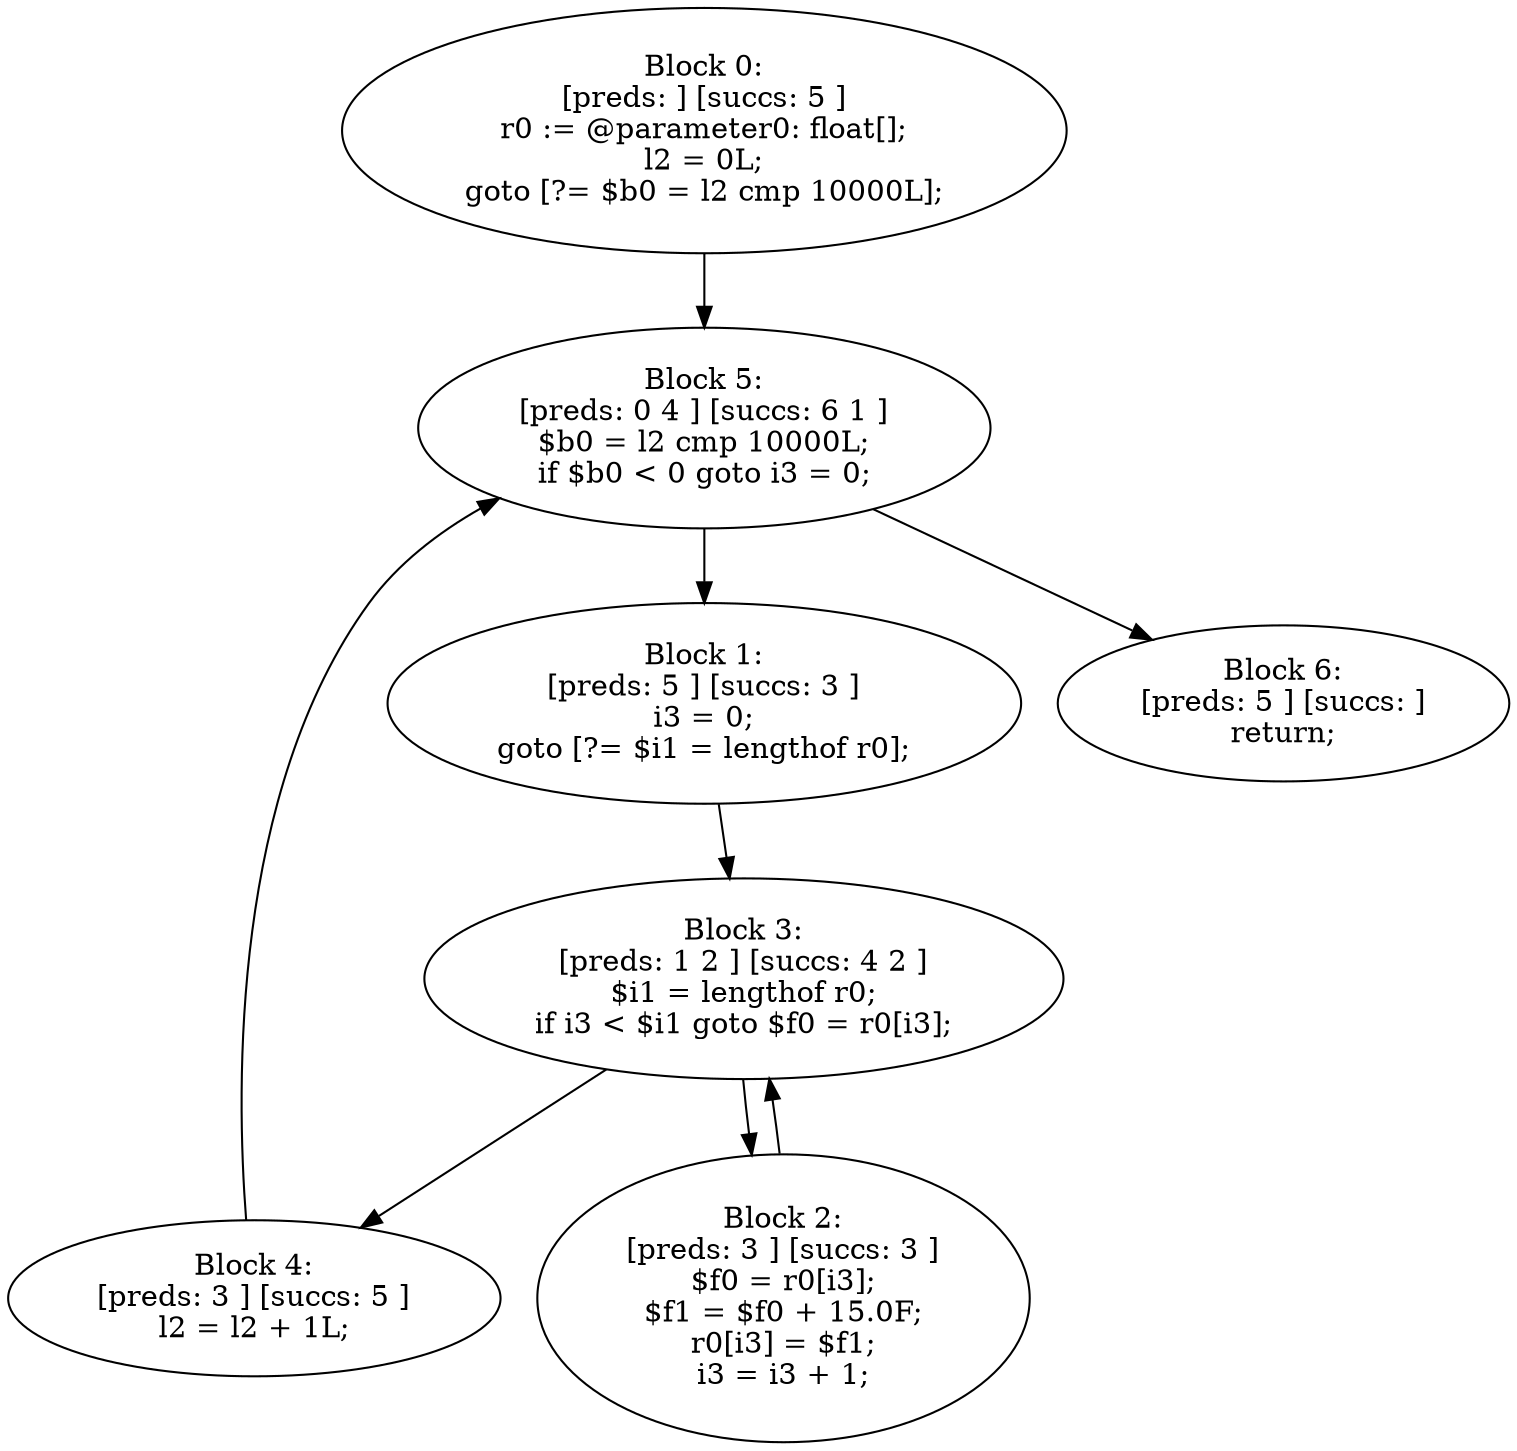 digraph "unitGraph" {
    "Block 0:
[preds: ] [succs: 5 ]
r0 := @parameter0: float[];
l2 = 0L;
goto [?= $b0 = l2 cmp 10000L];
"
    "Block 1:
[preds: 5 ] [succs: 3 ]
i3 = 0;
goto [?= $i1 = lengthof r0];
"
    "Block 2:
[preds: 3 ] [succs: 3 ]
$f0 = r0[i3];
$f1 = $f0 + 15.0F;
r0[i3] = $f1;
i3 = i3 + 1;
"
    "Block 3:
[preds: 1 2 ] [succs: 4 2 ]
$i1 = lengthof r0;
if i3 < $i1 goto $f0 = r0[i3];
"
    "Block 4:
[preds: 3 ] [succs: 5 ]
l2 = l2 + 1L;
"
    "Block 5:
[preds: 0 4 ] [succs: 6 1 ]
$b0 = l2 cmp 10000L;
if $b0 < 0 goto i3 = 0;
"
    "Block 6:
[preds: 5 ] [succs: ]
return;
"
    "Block 0:
[preds: ] [succs: 5 ]
r0 := @parameter0: float[];
l2 = 0L;
goto [?= $b0 = l2 cmp 10000L];
"->"Block 5:
[preds: 0 4 ] [succs: 6 1 ]
$b0 = l2 cmp 10000L;
if $b0 < 0 goto i3 = 0;
";
    "Block 1:
[preds: 5 ] [succs: 3 ]
i3 = 0;
goto [?= $i1 = lengthof r0];
"->"Block 3:
[preds: 1 2 ] [succs: 4 2 ]
$i1 = lengthof r0;
if i3 < $i1 goto $f0 = r0[i3];
";
    "Block 2:
[preds: 3 ] [succs: 3 ]
$f0 = r0[i3];
$f1 = $f0 + 15.0F;
r0[i3] = $f1;
i3 = i3 + 1;
"->"Block 3:
[preds: 1 2 ] [succs: 4 2 ]
$i1 = lengthof r0;
if i3 < $i1 goto $f0 = r0[i3];
";
    "Block 3:
[preds: 1 2 ] [succs: 4 2 ]
$i1 = lengthof r0;
if i3 < $i1 goto $f0 = r0[i3];
"->"Block 4:
[preds: 3 ] [succs: 5 ]
l2 = l2 + 1L;
";
    "Block 3:
[preds: 1 2 ] [succs: 4 2 ]
$i1 = lengthof r0;
if i3 < $i1 goto $f0 = r0[i3];
"->"Block 2:
[preds: 3 ] [succs: 3 ]
$f0 = r0[i3];
$f1 = $f0 + 15.0F;
r0[i3] = $f1;
i3 = i3 + 1;
";
    "Block 4:
[preds: 3 ] [succs: 5 ]
l2 = l2 + 1L;
"->"Block 5:
[preds: 0 4 ] [succs: 6 1 ]
$b0 = l2 cmp 10000L;
if $b0 < 0 goto i3 = 0;
";
    "Block 5:
[preds: 0 4 ] [succs: 6 1 ]
$b0 = l2 cmp 10000L;
if $b0 < 0 goto i3 = 0;
"->"Block 6:
[preds: 5 ] [succs: ]
return;
";
    "Block 5:
[preds: 0 4 ] [succs: 6 1 ]
$b0 = l2 cmp 10000L;
if $b0 < 0 goto i3 = 0;
"->"Block 1:
[preds: 5 ] [succs: 3 ]
i3 = 0;
goto [?= $i1 = lengthof r0];
";
}
